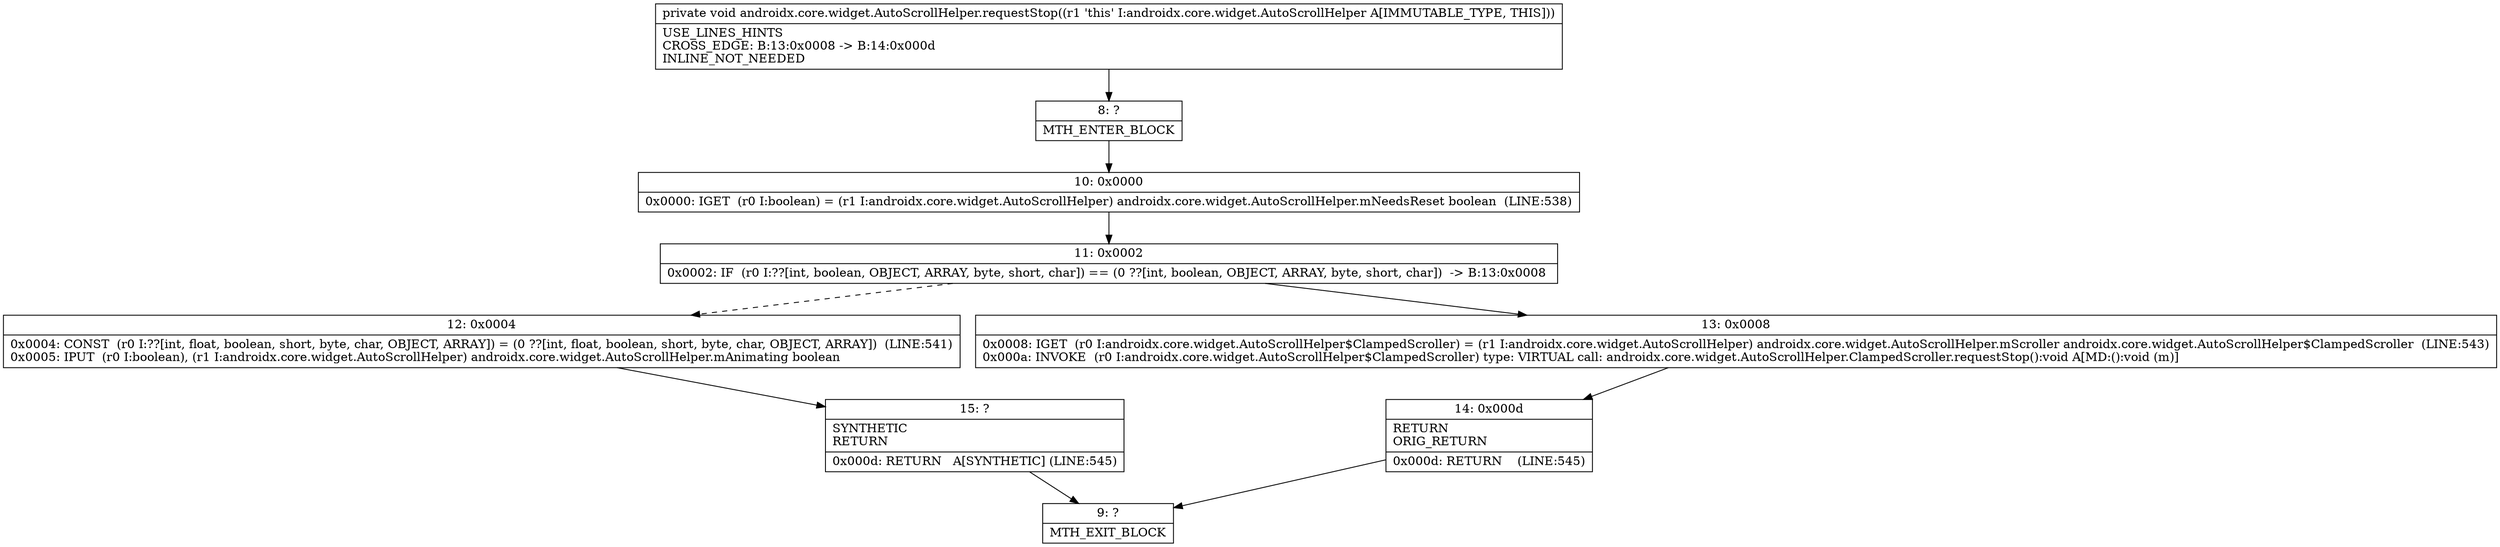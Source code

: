digraph "CFG forandroidx.core.widget.AutoScrollHelper.requestStop()V" {
Node_8 [shape=record,label="{8\:\ ?|MTH_ENTER_BLOCK\l}"];
Node_10 [shape=record,label="{10\:\ 0x0000|0x0000: IGET  (r0 I:boolean) = (r1 I:androidx.core.widget.AutoScrollHelper) androidx.core.widget.AutoScrollHelper.mNeedsReset boolean  (LINE:538)\l}"];
Node_11 [shape=record,label="{11\:\ 0x0002|0x0002: IF  (r0 I:??[int, boolean, OBJECT, ARRAY, byte, short, char]) == (0 ??[int, boolean, OBJECT, ARRAY, byte, short, char])  \-\> B:13:0x0008 \l}"];
Node_12 [shape=record,label="{12\:\ 0x0004|0x0004: CONST  (r0 I:??[int, float, boolean, short, byte, char, OBJECT, ARRAY]) = (0 ??[int, float, boolean, short, byte, char, OBJECT, ARRAY])  (LINE:541)\l0x0005: IPUT  (r0 I:boolean), (r1 I:androidx.core.widget.AutoScrollHelper) androidx.core.widget.AutoScrollHelper.mAnimating boolean \l}"];
Node_15 [shape=record,label="{15\:\ ?|SYNTHETIC\lRETURN\l|0x000d: RETURN   A[SYNTHETIC] (LINE:545)\l}"];
Node_9 [shape=record,label="{9\:\ ?|MTH_EXIT_BLOCK\l}"];
Node_13 [shape=record,label="{13\:\ 0x0008|0x0008: IGET  (r0 I:androidx.core.widget.AutoScrollHelper$ClampedScroller) = (r1 I:androidx.core.widget.AutoScrollHelper) androidx.core.widget.AutoScrollHelper.mScroller androidx.core.widget.AutoScrollHelper$ClampedScroller  (LINE:543)\l0x000a: INVOKE  (r0 I:androidx.core.widget.AutoScrollHelper$ClampedScroller) type: VIRTUAL call: androidx.core.widget.AutoScrollHelper.ClampedScroller.requestStop():void A[MD:():void (m)]\l}"];
Node_14 [shape=record,label="{14\:\ 0x000d|RETURN\lORIG_RETURN\l|0x000d: RETURN    (LINE:545)\l}"];
MethodNode[shape=record,label="{private void androidx.core.widget.AutoScrollHelper.requestStop((r1 'this' I:androidx.core.widget.AutoScrollHelper A[IMMUTABLE_TYPE, THIS]))  | USE_LINES_HINTS\lCROSS_EDGE: B:13:0x0008 \-\> B:14:0x000d\lINLINE_NOT_NEEDED\l}"];
MethodNode -> Node_8;Node_8 -> Node_10;
Node_10 -> Node_11;
Node_11 -> Node_12[style=dashed];
Node_11 -> Node_13;
Node_12 -> Node_15;
Node_15 -> Node_9;
Node_13 -> Node_14;
Node_14 -> Node_9;
}

